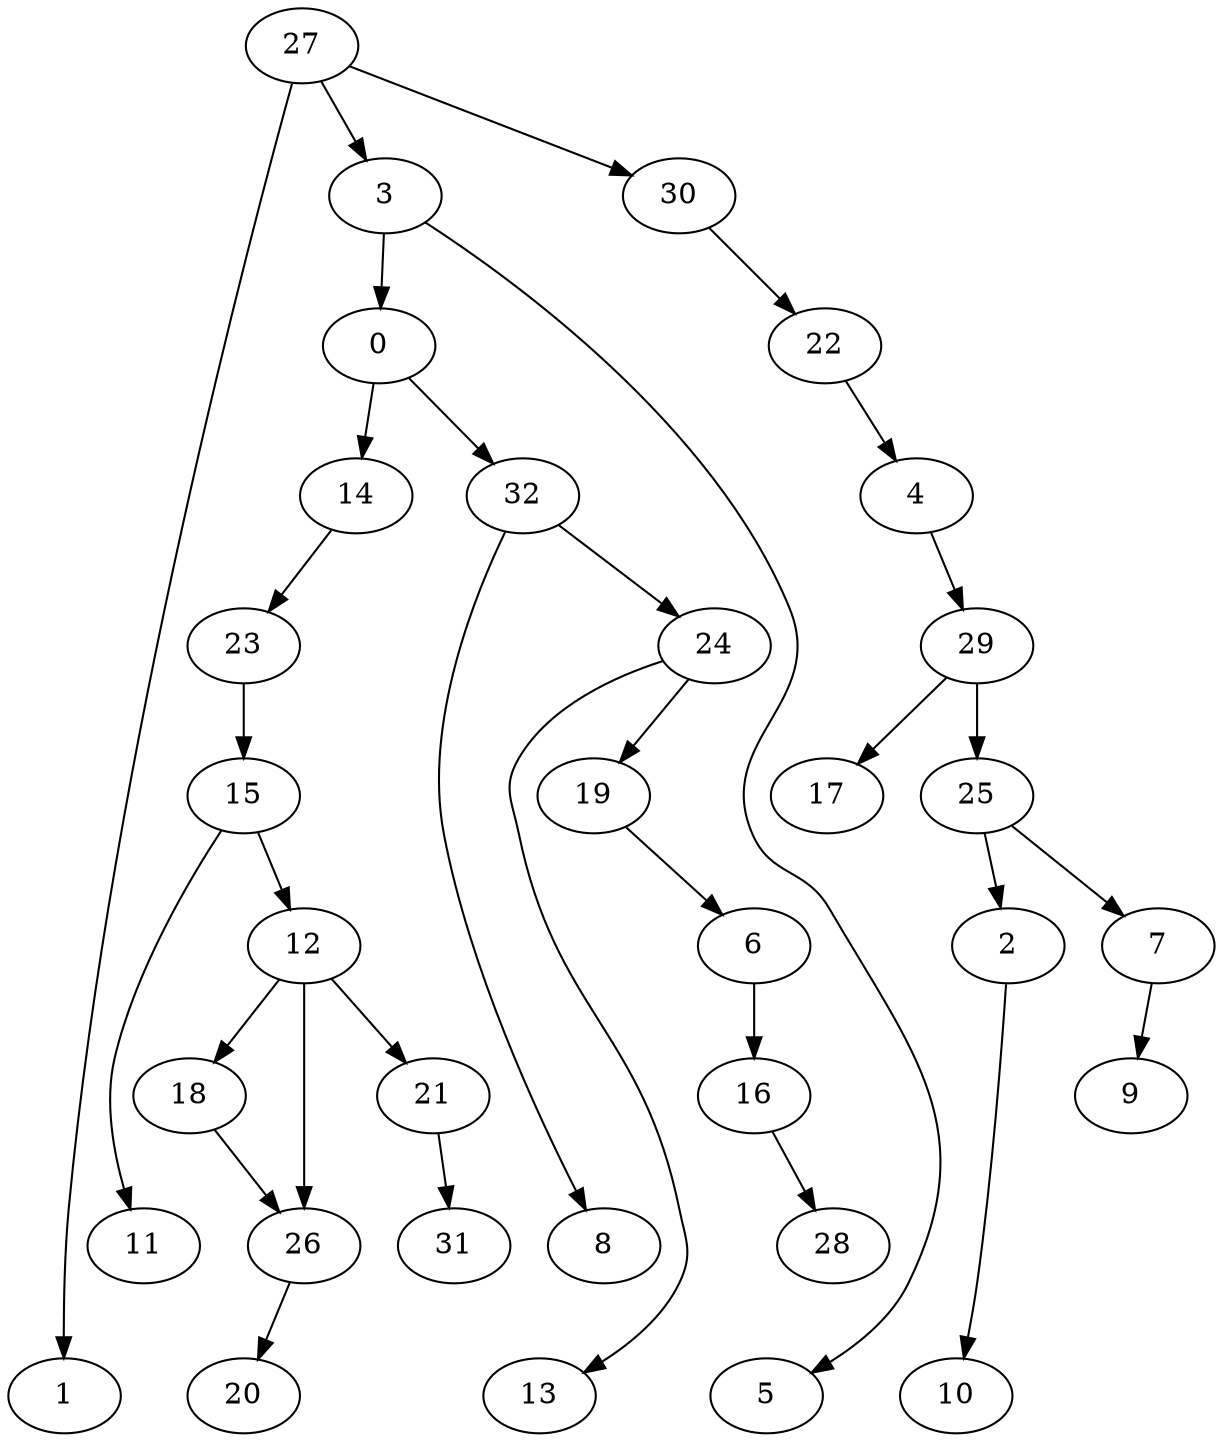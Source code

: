 digraph g {
0;
1;
2;
3;
4;
5;
6;
7;
8;
9;
10;
11;
12;
13;
14;
15;
16;
17;
18;
19;
20;
21;
22;
23;
24;
25;
26;
27;
28;
29;
30;
31;
32;
0 -> 32 [weight=0];
0 -> 14 [weight=0];
2 -> 10 [weight=0];
3 -> 0 [weight=0];
3 -> 5 [weight=0];
4 -> 29 [weight=0];
6 -> 16 [weight=1];
7 -> 9 [weight=0];
12 -> 18 [weight=0];
12 -> 21 [weight=0];
12 -> 26 [weight=1];
14 -> 23 [weight=0];
15 -> 12 [weight=0];
15 -> 11 [weight=0];
16 -> 28 [weight=0];
18 -> 26 [weight=0];
19 -> 6 [weight=0];
21 -> 31 [weight=0];
22 -> 4 [weight=0];
23 -> 15 [weight=1];
24 -> 19 [weight=0];
24 -> 13 [weight=0];
25 -> 2 [weight=0];
25 -> 7 [weight=0];
26 -> 20 [weight=0];
27 -> 1 [weight=0];
27 -> 30 [weight=0];
27 -> 3 [weight=0];
29 -> 17 [weight=0];
29 -> 25 [weight=1];
30 -> 22 [weight=0];
32 -> 8 [weight=0];
32 -> 24 [weight=0];
}
